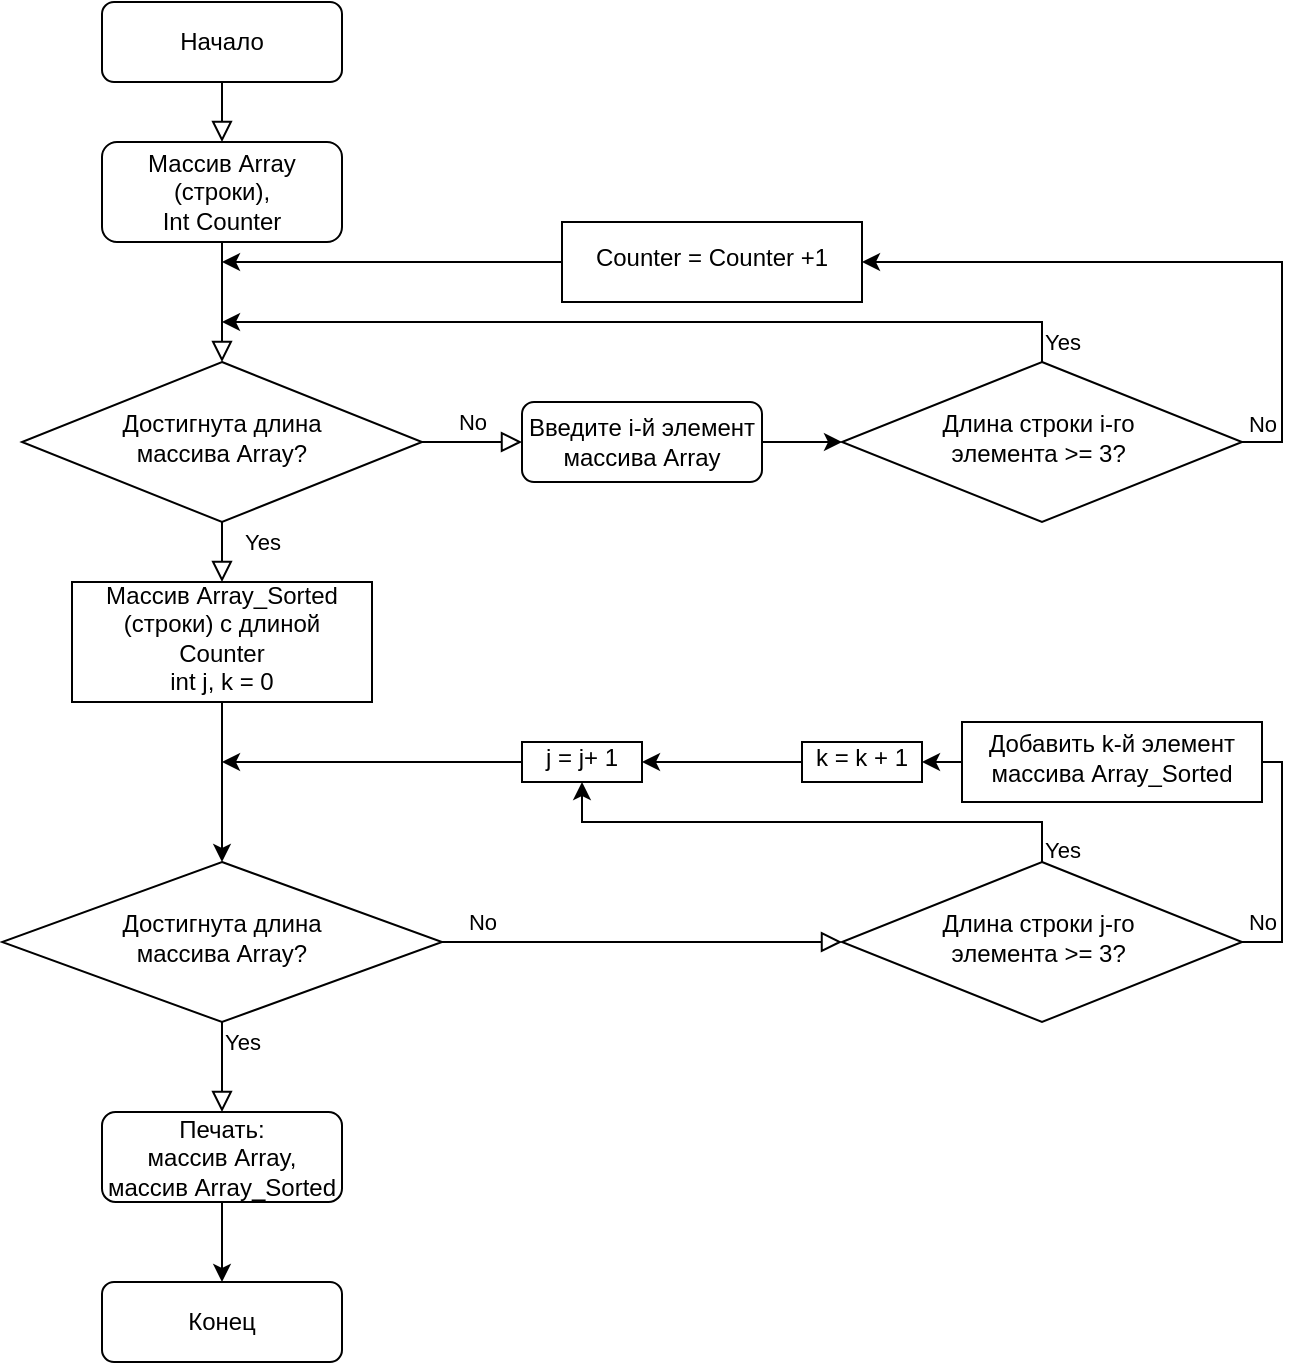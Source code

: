 <mxfile version="20.8.23" type="device"><diagram id="C5RBs43oDa-KdzZeNtuy" name="Page-1"><mxGraphModel dx="819" dy="1606" grid="1" gridSize="10" guides="1" tooltips="1" connect="1" arrows="1" fold="1" page="1" pageScale="1" pageWidth="827" pageHeight="1169" math="0" shadow="0"><root><mxCell id="WIyWlLk6GJQsqaUBKTNV-0"/><mxCell id="WIyWlLk6GJQsqaUBKTNV-1" parent="WIyWlLk6GJQsqaUBKTNV-0"/><mxCell id="WIyWlLk6GJQsqaUBKTNV-2" value="" style="rounded=0;html=1;jettySize=auto;orthogonalLoop=1;fontSize=11;endArrow=block;endFill=0;endSize=8;strokeWidth=1;shadow=0;labelBackgroundColor=none;edgeStyle=orthogonalEdgeStyle;exitX=0.5;exitY=1;exitDx=0;exitDy=0;" parent="WIyWlLk6GJQsqaUBKTNV-1" source="YBhGYV2yXUdHQlReVwNp-0" target="WIyWlLk6GJQsqaUBKTNV-6" edge="1"><mxGeometry relative="1" as="geometry"/></mxCell><mxCell id="WIyWlLk6GJQsqaUBKTNV-3" value="Начало" style="rounded=1;whiteSpace=wrap;html=1;fontSize=12;glass=0;strokeWidth=1;shadow=0;" parent="WIyWlLk6GJQsqaUBKTNV-1" vertex="1"><mxGeometry x="160" y="-10" width="120" height="40" as="geometry"/></mxCell><mxCell id="WIyWlLk6GJQsqaUBKTNV-4" value="Yes" style="rounded=0;html=1;jettySize=auto;orthogonalLoop=1;fontSize=11;endArrow=block;endFill=0;endSize=8;strokeWidth=1;shadow=0;labelBackgroundColor=none;edgeStyle=orthogonalEdgeStyle;" parent="WIyWlLk6GJQsqaUBKTNV-1" source="WIyWlLk6GJQsqaUBKTNV-6" target="YBhGYV2yXUdHQlReVwNp-14" edge="1"><mxGeometry x="-0.6" y="20" relative="1" as="geometry"><mxPoint as="offset"/><Array as="points"/></mxGeometry></mxCell><mxCell id="WIyWlLk6GJQsqaUBKTNV-5" value="No" style="edgeStyle=orthogonalEdgeStyle;rounded=0;html=1;jettySize=auto;orthogonalLoop=1;fontSize=11;endArrow=block;endFill=0;endSize=8;strokeWidth=1;shadow=0;labelBackgroundColor=none;" parent="WIyWlLk6GJQsqaUBKTNV-1" source="WIyWlLk6GJQsqaUBKTNV-6" target="WIyWlLk6GJQsqaUBKTNV-7" edge="1"><mxGeometry y="10" relative="1" as="geometry"><mxPoint as="offset"/></mxGeometry></mxCell><mxCell id="WIyWlLk6GJQsqaUBKTNV-6" value="Достигнута длина &lt;br&gt;массива Array?" style="rhombus;whiteSpace=wrap;html=1;shadow=0;fontFamily=Helvetica;fontSize=12;align=center;strokeWidth=1;spacing=6;spacingTop=-4;" parent="WIyWlLk6GJQsqaUBKTNV-1" vertex="1"><mxGeometry x="120" y="170" width="200" height="80" as="geometry"/></mxCell><mxCell id="YBhGYV2yXUdHQlReVwNp-6" style="edgeStyle=orthogonalEdgeStyle;rounded=0;orthogonalLoop=1;jettySize=auto;html=1;" edge="1" parent="WIyWlLk6GJQsqaUBKTNV-1" source="WIyWlLk6GJQsqaUBKTNV-7"><mxGeometry relative="1" as="geometry"><mxPoint x="530.0" y="210.0" as="targetPoint"/></mxGeometry></mxCell><mxCell id="WIyWlLk6GJQsqaUBKTNV-7" value="Введите i-й элемент&lt;br&gt;массива Array" style="rounded=1;whiteSpace=wrap;html=1;fontSize=12;glass=0;strokeWidth=1;shadow=0;" parent="WIyWlLk6GJQsqaUBKTNV-1" vertex="1"><mxGeometry x="370" y="190" width="120" height="40" as="geometry"/></mxCell><mxCell id="WIyWlLk6GJQsqaUBKTNV-8" value="Yes" style="rounded=0;html=1;jettySize=auto;orthogonalLoop=1;fontSize=11;endArrow=block;endFill=0;endSize=8;strokeWidth=1;shadow=0;labelBackgroundColor=none;edgeStyle=orthogonalEdgeStyle;" parent="WIyWlLk6GJQsqaUBKTNV-1" source="WIyWlLk6GJQsqaUBKTNV-10" target="WIyWlLk6GJQsqaUBKTNV-11" edge="1"><mxGeometry x="-0.556" y="10" relative="1" as="geometry"><mxPoint as="offset"/></mxGeometry></mxCell><mxCell id="WIyWlLk6GJQsqaUBKTNV-9" value="No" style="edgeStyle=orthogonalEdgeStyle;rounded=0;html=1;jettySize=auto;orthogonalLoop=1;fontSize=11;endArrow=block;endFill=0;endSize=8;strokeWidth=1;shadow=0;labelBackgroundColor=none;entryX=0;entryY=0.5;entryDx=0;entryDy=0;" parent="WIyWlLk6GJQsqaUBKTNV-1" source="WIyWlLk6GJQsqaUBKTNV-10" target="YBhGYV2yXUdHQlReVwNp-19" edge="1"><mxGeometry x="-0.8" y="10" relative="1" as="geometry"><mxPoint as="offset"/><mxPoint x="370" y="460" as="targetPoint"/><Array as="points"/></mxGeometry></mxCell><mxCell id="WIyWlLk6GJQsqaUBKTNV-10" value="Достигнута длина&lt;br&gt;массива Array?" style="rhombus;whiteSpace=wrap;html=1;shadow=0;fontFamily=Helvetica;fontSize=12;align=center;strokeWidth=1;spacing=6;spacingTop=-4;" parent="WIyWlLk6GJQsqaUBKTNV-1" vertex="1"><mxGeometry x="110" y="420" width="220" height="80" as="geometry"/></mxCell><mxCell id="YBhGYV2yXUdHQlReVwNp-28" value="" style="edgeStyle=orthogonalEdgeStyle;rounded=0;orthogonalLoop=1;jettySize=auto;html=1;" edge="1" parent="WIyWlLk6GJQsqaUBKTNV-1" source="WIyWlLk6GJQsqaUBKTNV-11" target="YBhGYV2yXUdHQlReVwNp-27"><mxGeometry relative="1" as="geometry"/></mxCell><mxCell id="WIyWlLk6GJQsqaUBKTNV-11" value="Печать: &lt;br&gt;массив Array,&lt;br&gt;массив Array_Sorted" style="rounded=1;whiteSpace=wrap;html=1;fontSize=12;glass=0;strokeWidth=1;shadow=0;" parent="WIyWlLk6GJQsqaUBKTNV-1" vertex="1"><mxGeometry x="160" y="545" width="120" height="45" as="geometry"/></mxCell><mxCell id="YBhGYV2yXUdHQlReVwNp-0" value="Массив Array (строки),&lt;br&gt;Int Counter" style="rounded=1;whiteSpace=wrap;html=1;fontSize=12;glass=0;strokeWidth=1;shadow=0;" vertex="1" parent="WIyWlLk6GJQsqaUBKTNV-1"><mxGeometry x="160" y="60" width="120" height="50" as="geometry"/></mxCell><mxCell id="YBhGYV2yXUdHQlReVwNp-1" value="" style="rounded=0;html=1;jettySize=auto;orthogonalLoop=1;fontSize=11;endArrow=block;endFill=0;endSize=8;strokeWidth=1;shadow=0;labelBackgroundColor=none;edgeStyle=orthogonalEdgeStyle;exitX=0.5;exitY=1;exitDx=0;exitDy=0;" edge="1" parent="WIyWlLk6GJQsqaUBKTNV-1" source="WIyWlLk6GJQsqaUBKTNV-3"><mxGeometry relative="1" as="geometry"><mxPoint x="220" y="40" as="sourcePoint"/><mxPoint x="220" y="60" as="targetPoint"/></mxGeometry></mxCell><mxCell id="YBhGYV2yXUdHQlReVwNp-10" value="No" style="edgeStyle=orthogonalEdgeStyle;rounded=0;orthogonalLoop=1;jettySize=auto;html=1;entryX=1;entryY=0.5;entryDx=0;entryDy=0;exitX=1;exitY=0.5;exitDx=0;exitDy=0;" edge="1" parent="WIyWlLk6GJQsqaUBKTNV-1" source="YBhGYV2yXUdHQlReVwNp-7" target="YBhGYV2yXUdHQlReVwNp-9"><mxGeometry x="-0.818" y="10" relative="1" as="geometry"><mxPoint as="offset"/></mxGeometry></mxCell><mxCell id="YBhGYV2yXUdHQlReVwNp-13" value="Yes" style="edgeStyle=orthogonalEdgeStyle;rounded=0;orthogonalLoop=1;jettySize=auto;html=1;" edge="1" parent="WIyWlLk6GJQsqaUBKTNV-1" source="YBhGYV2yXUdHQlReVwNp-7"><mxGeometry x="-0.953" y="-10" relative="1" as="geometry"><mxPoint x="220" y="150" as="targetPoint"/><Array as="points"><mxPoint x="630" y="150"/><mxPoint x="220" y="150"/></Array><mxPoint as="offset"/></mxGeometry></mxCell><mxCell id="YBhGYV2yXUdHQlReVwNp-7" value="Длина строки i-го&amp;nbsp;&lt;br&gt;элемента &amp;gt;= 3?&amp;nbsp;" style="rhombus;whiteSpace=wrap;html=1;shadow=0;fontFamily=Helvetica;fontSize=12;align=center;strokeWidth=1;spacing=6;spacingTop=-4;" vertex="1" parent="WIyWlLk6GJQsqaUBKTNV-1"><mxGeometry x="530" y="170" width="200" height="80" as="geometry"/></mxCell><mxCell id="YBhGYV2yXUdHQlReVwNp-12" style="edgeStyle=orthogonalEdgeStyle;rounded=0;orthogonalLoop=1;jettySize=auto;html=1;" edge="1" parent="WIyWlLk6GJQsqaUBKTNV-1" source="YBhGYV2yXUdHQlReVwNp-9"><mxGeometry relative="1" as="geometry"><mxPoint x="220" y="120" as="targetPoint"/></mxGeometry></mxCell><mxCell id="YBhGYV2yXUdHQlReVwNp-9" value="Counter = Counter +1" style="whiteSpace=wrap;html=1;shadow=0;strokeWidth=1;spacing=6;spacingTop=-4;" vertex="1" parent="WIyWlLk6GJQsqaUBKTNV-1"><mxGeometry x="390" y="100" width="150" height="40" as="geometry"/></mxCell><mxCell id="YBhGYV2yXUdHQlReVwNp-15" style="edgeStyle=orthogonalEdgeStyle;rounded=0;orthogonalLoop=1;jettySize=auto;html=1;entryX=0.5;entryY=0;entryDx=0;entryDy=0;" edge="1" parent="WIyWlLk6GJQsqaUBKTNV-1" source="YBhGYV2yXUdHQlReVwNp-14" target="WIyWlLk6GJQsqaUBKTNV-10"><mxGeometry relative="1" as="geometry"/></mxCell><mxCell id="YBhGYV2yXUdHQlReVwNp-14" value="Массив Array_Sorted (строки) с длиной Counter&lt;br&gt;int j, k = 0" style="whiteSpace=wrap;html=1;shadow=0;strokeWidth=1;spacing=6;spacingTop=-4;" vertex="1" parent="WIyWlLk6GJQsqaUBKTNV-1"><mxGeometry x="145" y="280" width="150" height="60" as="geometry"/></mxCell><mxCell id="YBhGYV2yXUdHQlReVwNp-17" value="No" style="edgeStyle=orthogonalEdgeStyle;rounded=0;orthogonalLoop=1;jettySize=auto;html=1;entryX=1;entryY=0.5;entryDx=0;entryDy=0;exitX=1;exitY=0.5;exitDx=0;exitDy=0;" edge="1" parent="WIyWlLk6GJQsqaUBKTNV-1" source="YBhGYV2yXUdHQlReVwNp-19" target="YBhGYV2yXUdHQlReVwNp-21"><mxGeometry x="-0.931" y="10" relative="1" as="geometry"><mxPoint as="offset"/></mxGeometry></mxCell><mxCell id="YBhGYV2yXUdHQlReVwNp-18" value="Yes" style="edgeStyle=orthogonalEdgeStyle;rounded=0;orthogonalLoop=1;jettySize=auto;html=1;" edge="1" parent="WIyWlLk6GJQsqaUBKTNV-1" source="YBhGYV2yXUdHQlReVwNp-19"><mxGeometry x="-0.953" y="-10" relative="1" as="geometry"><mxPoint x="400" y="380" as="targetPoint"/><Array as="points"><mxPoint x="630" y="400"/><mxPoint x="400" y="400"/><mxPoint x="400" y="380"/></Array><mxPoint as="offset"/></mxGeometry></mxCell><mxCell id="YBhGYV2yXUdHQlReVwNp-19" value="Длина строки j-го&amp;nbsp;&lt;br&gt;элемента &amp;gt;= 3?&amp;nbsp;" style="rhombus;whiteSpace=wrap;html=1;shadow=0;fontFamily=Helvetica;fontSize=12;align=center;strokeWidth=1;spacing=6;spacingTop=-4;" vertex="1" parent="WIyWlLk6GJQsqaUBKTNV-1"><mxGeometry x="530" y="420" width="200" height="80" as="geometry"/></mxCell><mxCell id="YBhGYV2yXUdHQlReVwNp-20" style="edgeStyle=orthogonalEdgeStyle;rounded=0;orthogonalLoop=1;jettySize=auto;html=1;entryX=1;entryY=0.5;entryDx=0;entryDy=0;" edge="1" parent="WIyWlLk6GJQsqaUBKTNV-1" source="YBhGYV2yXUdHQlReVwNp-21" target="YBhGYV2yXUdHQlReVwNp-24"><mxGeometry relative="1" as="geometry"><mxPoint x="460" y="370" as="targetPoint"/></mxGeometry></mxCell><mxCell id="YBhGYV2yXUdHQlReVwNp-21" value="k = k + 1" style="whiteSpace=wrap;html=1;shadow=0;strokeWidth=1;spacing=6;spacingTop=-4;" vertex="1" parent="WIyWlLk6GJQsqaUBKTNV-1"><mxGeometry x="510" y="360" width="60" height="20" as="geometry"/></mxCell><mxCell id="YBhGYV2yXUdHQlReVwNp-22" value="Добавить k-й элемент массива Array_Sorted" style="whiteSpace=wrap;html=1;shadow=0;strokeWidth=1;spacing=6;spacingTop=-4;" vertex="1" parent="WIyWlLk6GJQsqaUBKTNV-1"><mxGeometry x="590" y="350" width="150" height="40" as="geometry"/></mxCell><mxCell id="YBhGYV2yXUdHQlReVwNp-25" style="edgeStyle=orthogonalEdgeStyle;rounded=0;orthogonalLoop=1;jettySize=auto;html=1;" edge="1" parent="WIyWlLk6GJQsqaUBKTNV-1" source="YBhGYV2yXUdHQlReVwNp-24"><mxGeometry relative="1" as="geometry"><mxPoint x="220" y="370" as="targetPoint"/></mxGeometry></mxCell><mxCell id="YBhGYV2yXUdHQlReVwNp-24" value="j = j+ 1" style="whiteSpace=wrap;html=1;shadow=0;strokeWidth=1;spacing=6;spacingTop=-4;" vertex="1" parent="WIyWlLk6GJQsqaUBKTNV-1"><mxGeometry x="370" y="360" width="60" height="20" as="geometry"/></mxCell><mxCell id="YBhGYV2yXUdHQlReVwNp-27" value="Конец" style="whiteSpace=wrap;html=1;rounded=1;glass=0;strokeWidth=1;shadow=0;" vertex="1" parent="WIyWlLk6GJQsqaUBKTNV-1"><mxGeometry x="160" y="630" width="120" height="40" as="geometry"/></mxCell></root></mxGraphModel></diagram></mxfile>